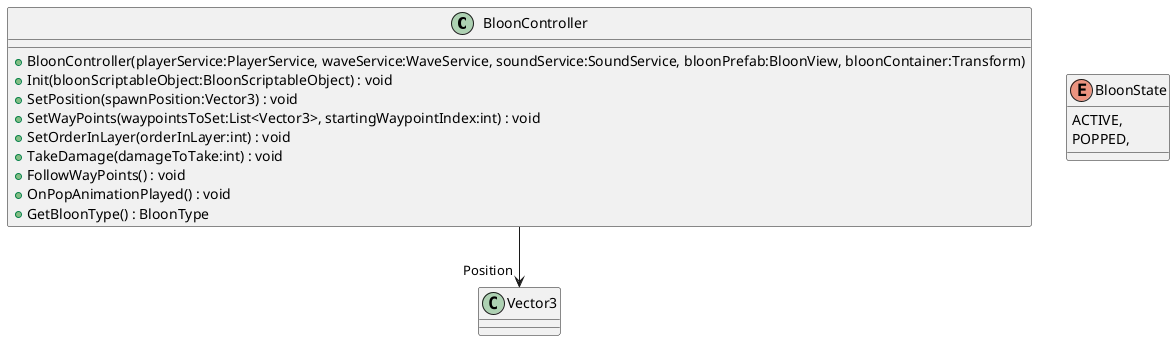 @startuml
class BloonController {
    + BloonController(playerService:PlayerService, waveService:WaveService, soundService:SoundService, bloonPrefab:BloonView, bloonContainer:Transform)
    + Init(bloonScriptableObject:BloonScriptableObject) : void
    + SetPosition(spawnPosition:Vector3) : void
    + SetWayPoints(waypointsToSet:List<Vector3>, startingWaypointIndex:int) : void
    + SetOrderInLayer(orderInLayer:int) : void
    + TakeDamage(damageToTake:int) : void
    + FollowWayPoints() : void
    + OnPopAnimationPlayed() : void
    + GetBloonType() : BloonType
}
enum BloonState {
    ACTIVE,
    POPPED,
}
BloonController --> "Position" Vector3
@enduml
